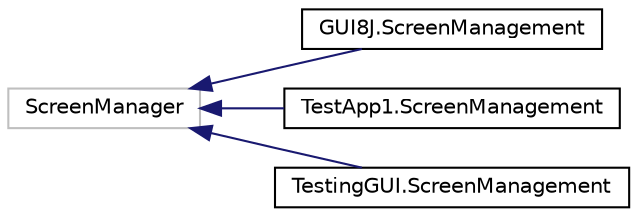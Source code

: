 digraph "Graphical Class Hierarchy"
{
  edge [fontname="Helvetica",fontsize="10",labelfontname="Helvetica",labelfontsize="10"];
  node [fontname="Helvetica",fontsize="10",shape=record];
  rankdir="LR";
  Node8 [label="ScreenManager",height=0.2,width=0.4,color="grey75", fillcolor="white", style="filled"];
  Node8 -> Node0 [dir="back",color="midnightblue",fontsize="10",style="solid",fontname="Helvetica"];
  Node0 [label="GUI8J.ScreenManagement",height=0.2,width=0.4,color="black", fillcolor="white", style="filled",URL="$classGUI8J_1_1ScreenManagement.html"];
  Node8 -> Node10 [dir="back",color="midnightblue",fontsize="10",style="solid",fontname="Helvetica"];
  Node10 [label="TestApp1.ScreenManagement",height=0.2,width=0.4,color="black", fillcolor="white", style="filled",URL="$classTestApp1_1_1ScreenManagement.html"];
  Node8 -> Node11 [dir="back",color="midnightblue",fontsize="10",style="solid",fontname="Helvetica"];
  Node11 [label="TestingGUI.ScreenManagement",height=0.2,width=0.4,color="black", fillcolor="white", style="filled",URL="$classTestingGUI_1_1ScreenManagement.html"];
}
